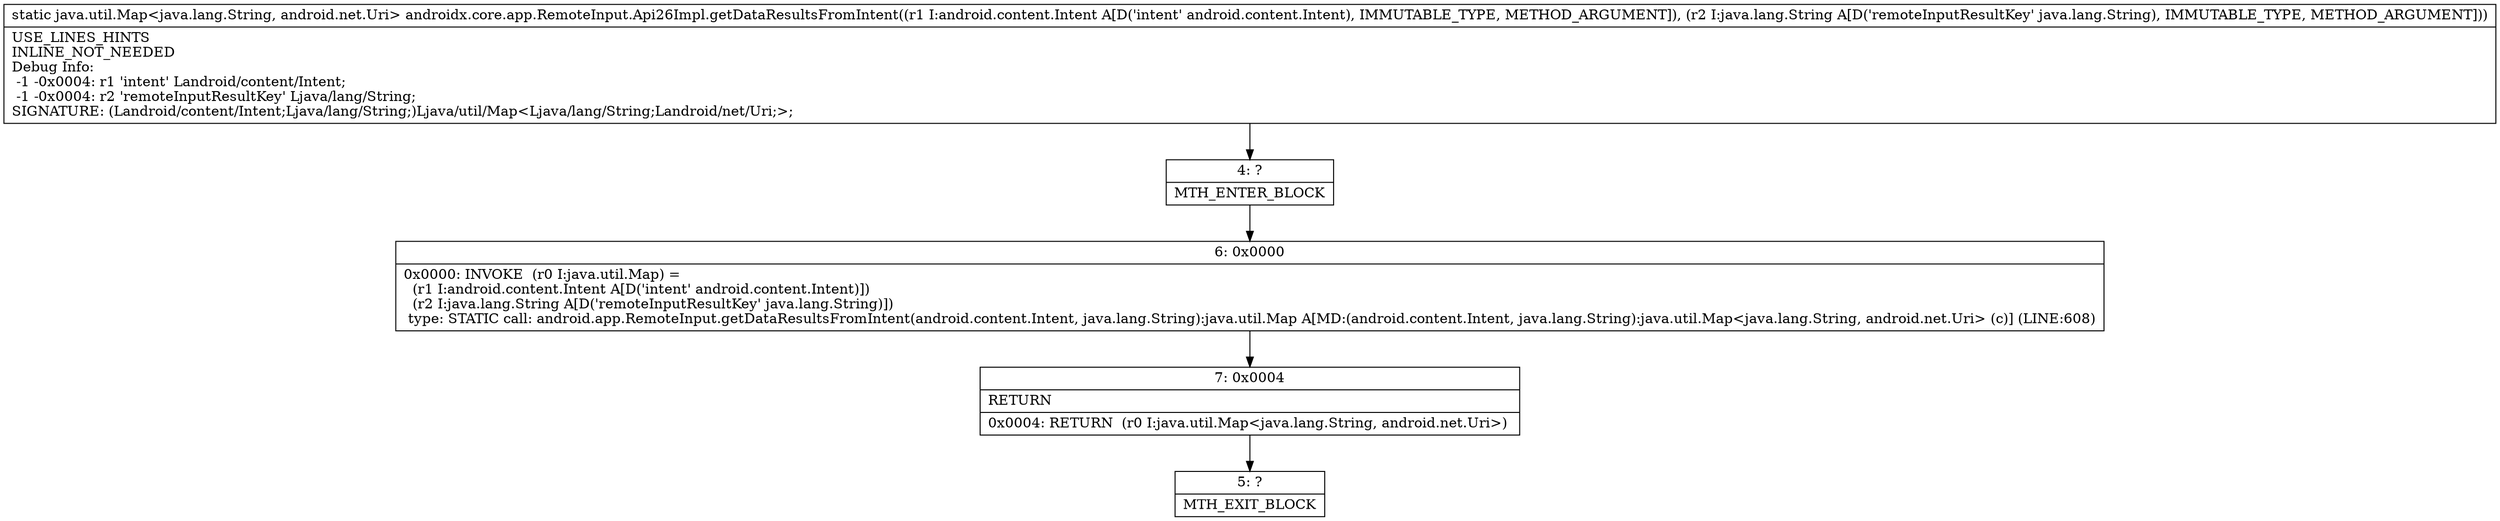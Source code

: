 digraph "CFG forandroidx.core.app.RemoteInput.Api26Impl.getDataResultsFromIntent(Landroid\/content\/Intent;Ljava\/lang\/String;)Ljava\/util\/Map;" {
Node_4 [shape=record,label="{4\:\ ?|MTH_ENTER_BLOCK\l}"];
Node_6 [shape=record,label="{6\:\ 0x0000|0x0000: INVOKE  (r0 I:java.util.Map) = \l  (r1 I:android.content.Intent A[D('intent' android.content.Intent)])\l  (r2 I:java.lang.String A[D('remoteInputResultKey' java.lang.String)])\l type: STATIC call: android.app.RemoteInput.getDataResultsFromIntent(android.content.Intent, java.lang.String):java.util.Map A[MD:(android.content.Intent, java.lang.String):java.util.Map\<java.lang.String, android.net.Uri\> (c)] (LINE:608)\l}"];
Node_7 [shape=record,label="{7\:\ 0x0004|RETURN\l|0x0004: RETURN  (r0 I:java.util.Map\<java.lang.String, android.net.Uri\>) \l}"];
Node_5 [shape=record,label="{5\:\ ?|MTH_EXIT_BLOCK\l}"];
MethodNode[shape=record,label="{static java.util.Map\<java.lang.String, android.net.Uri\> androidx.core.app.RemoteInput.Api26Impl.getDataResultsFromIntent((r1 I:android.content.Intent A[D('intent' android.content.Intent), IMMUTABLE_TYPE, METHOD_ARGUMENT]), (r2 I:java.lang.String A[D('remoteInputResultKey' java.lang.String), IMMUTABLE_TYPE, METHOD_ARGUMENT]))  | USE_LINES_HINTS\lINLINE_NOT_NEEDED\lDebug Info:\l  \-1 \-0x0004: r1 'intent' Landroid\/content\/Intent;\l  \-1 \-0x0004: r2 'remoteInputResultKey' Ljava\/lang\/String;\lSIGNATURE: (Landroid\/content\/Intent;Ljava\/lang\/String;)Ljava\/util\/Map\<Ljava\/lang\/String;Landroid\/net\/Uri;\>;\l}"];
MethodNode -> Node_4;Node_4 -> Node_6;
Node_6 -> Node_7;
Node_7 -> Node_5;
}

